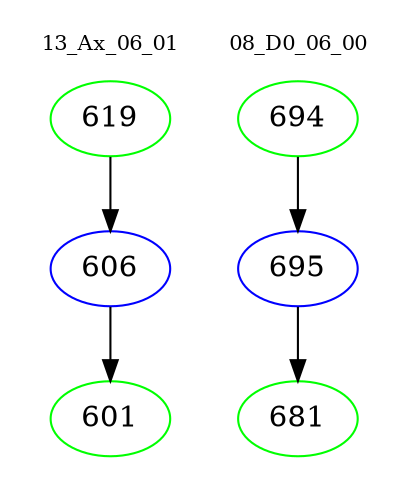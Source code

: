 digraph{
subgraph cluster_0 {
color = white
label = "13_Ax_06_01";
fontsize=10;
T0_619 [label="619", color="green"]
T0_619 -> T0_606 [color="black"]
T0_606 [label="606", color="blue"]
T0_606 -> T0_601 [color="black"]
T0_601 [label="601", color="green"]
}
subgraph cluster_1 {
color = white
label = "08_D0_06_00";
fontsize=10;
T1_694 [label="694", color="green"]
T1_694 -> T1_695 [color="black"]
T1_695 [label="695", color="blue"]
T1_695 -> T1_681 [color="black"]
T1_681 [label="681", color="green"]
}
}
